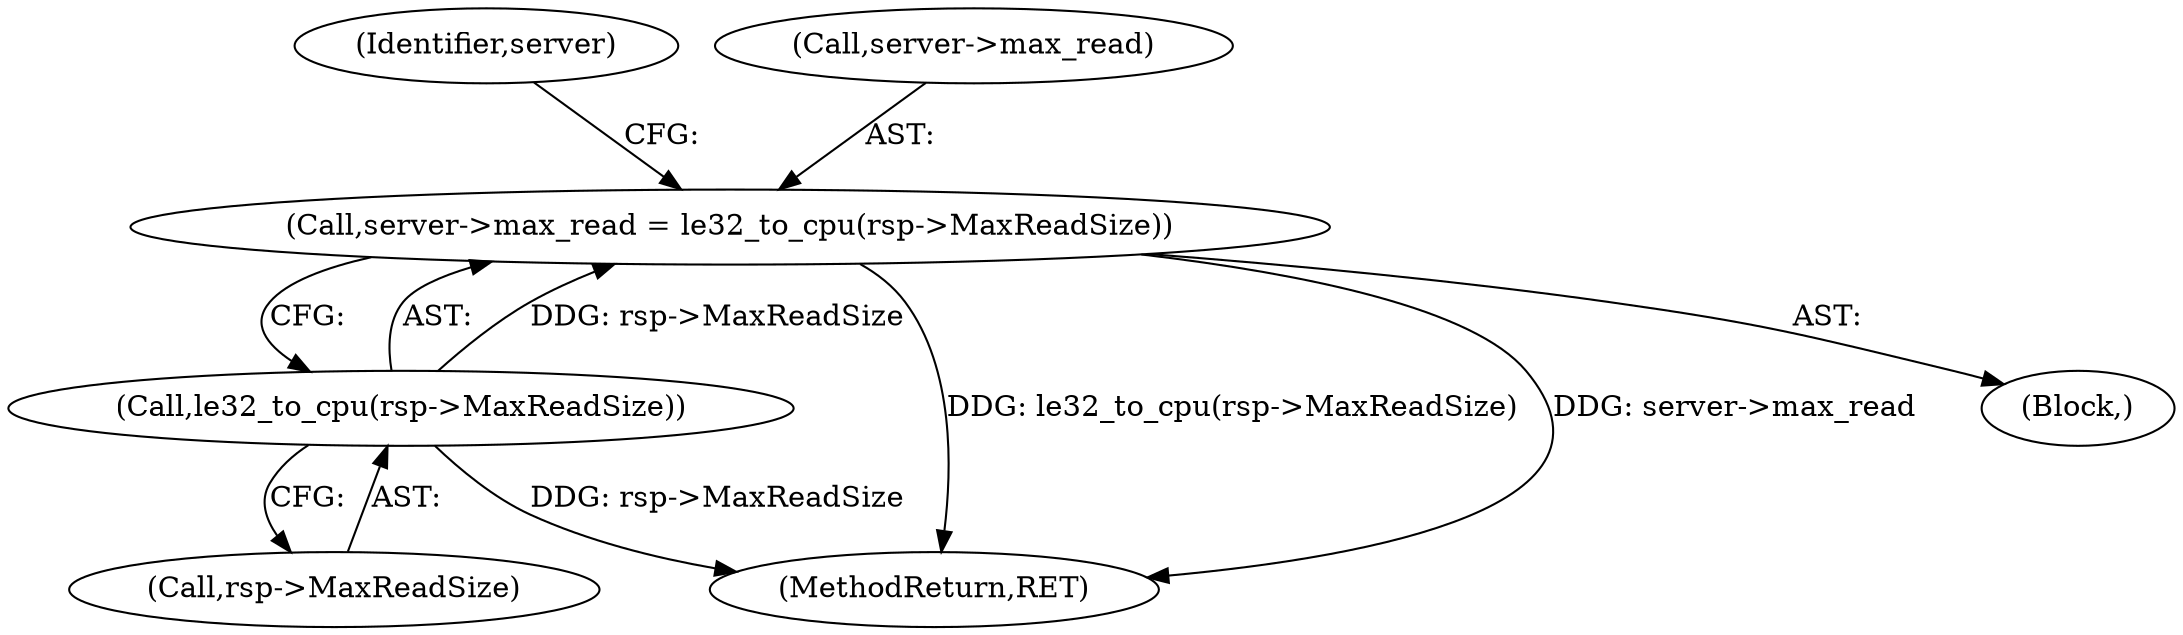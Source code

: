 digraph "0_linux_b57a55e2200ede754e4dc9cce4ba9402544b9365@API" {
"1000705" [label="(Call,server->max_read = le32_to_cpu(rsp->MaxReadSize))"];
"1000709" [label="(Call,le32_to_cpu(rsp->MaxReadSize))"];
"1000709" [label="(Call,le32_to_cpu(rsp->MaxReadSize))"];
"1000848" [label="(MethodReturn,RET)"];
"1000114" [label="(Block,)"];
"1000705" [label="(Call,server->max_read = le32_to_cpu(rsp->MaxReadSize))"];
"1000715" [label="(Identifier,server)"];
"1000710" [label="(Call,rsp->MaxReadSize)"];
"1000706" [label="(Call,server->max_read)"];
"1000705" -> "1000114"  [label="AST: "];
"1000705" -> "1000709"  [label="CFG: "];
"1000706" -> "1000705"  [label="AST: "];
"1000709" -> "1000705"  [label="AST: "];
"1000715" -> "1000705"  [label="CFG: "];
"1000705" -> "1000848"  [label="DDG: le32_to_cpu(rsp->MaxReadSize)"];
"1000705" -> "1000848"  [label="DDG: server->max_read"];
"1000709" -> "1000705"  [label="DDG: rsp->MaxReadSize"];
"1000709" -> "1000710"  [label="CFG: "];
"1000710" -> "1000709"  [label="AST: "];
"1000709" -> "1000848"  [label="DDG: rsp->MaxReadSize"];
}
